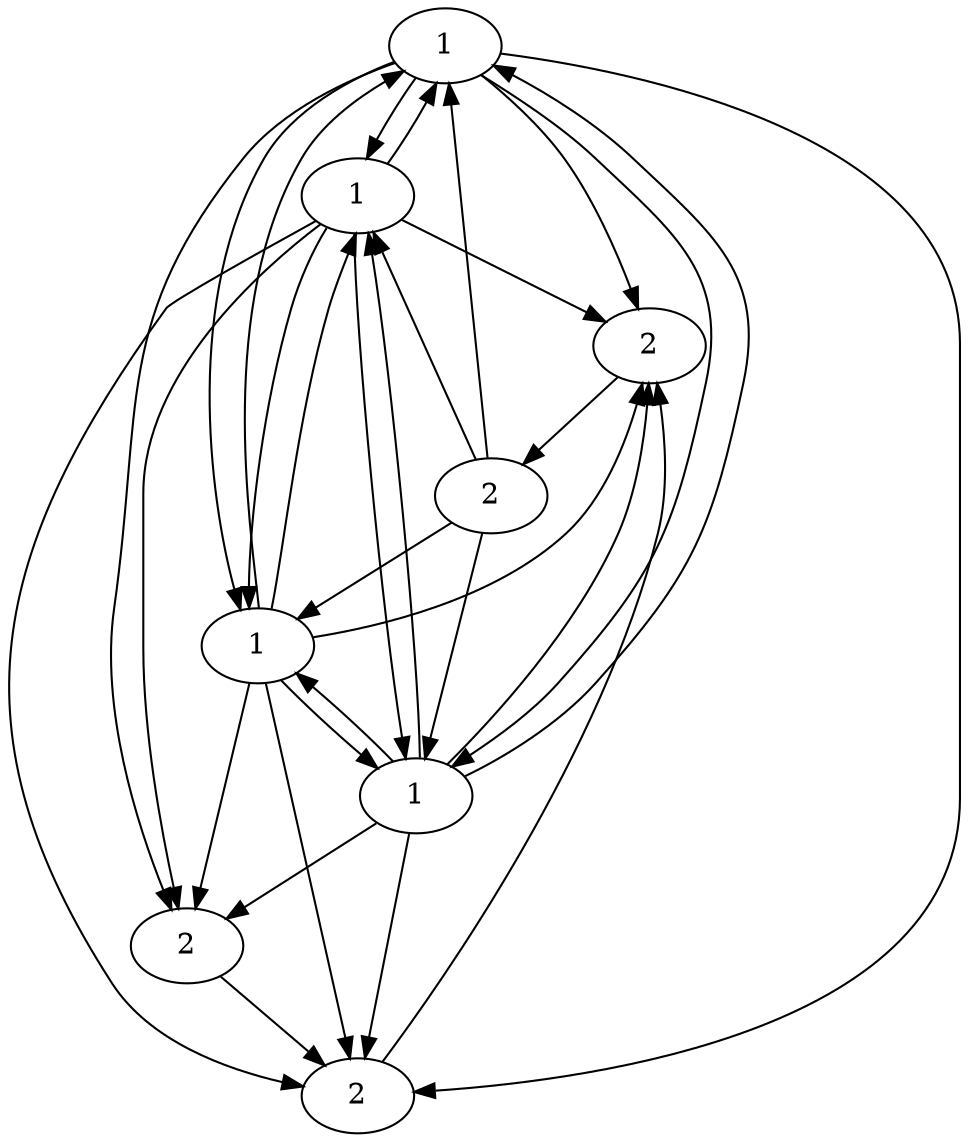 digraph causal
{
	0 [label="1"]
	1 [label="1"]
	2 [label="1"]
	3 [label="1"]
	4 [label="2"]
	5 [label="2"]
	6 [label="2"]
	7 [label="2"]

	0 -> 1
	0 -> 2
	0 -> 3
	0 -> 4
	0 -> 5
	0 -> 6

	1 -> 0
	1 -> 2
	1 -> 3
	1 -> 4
	1 -> 5
	1 -> 6

	2 -> 0
	2 -> 1
	2 -> 3
	2 -> 4
	2 -> 5
	2 -> 6

	3 -> 0
	3 -> 1
	3 -> 2
	3 -> 4
	3 -> 5
	3 -> 6

	4 -> 5
	5 -> 6
	6 -> 7

	7 -> 0
	7 -> 1
	7 -> 2
	7 -> 3
}
